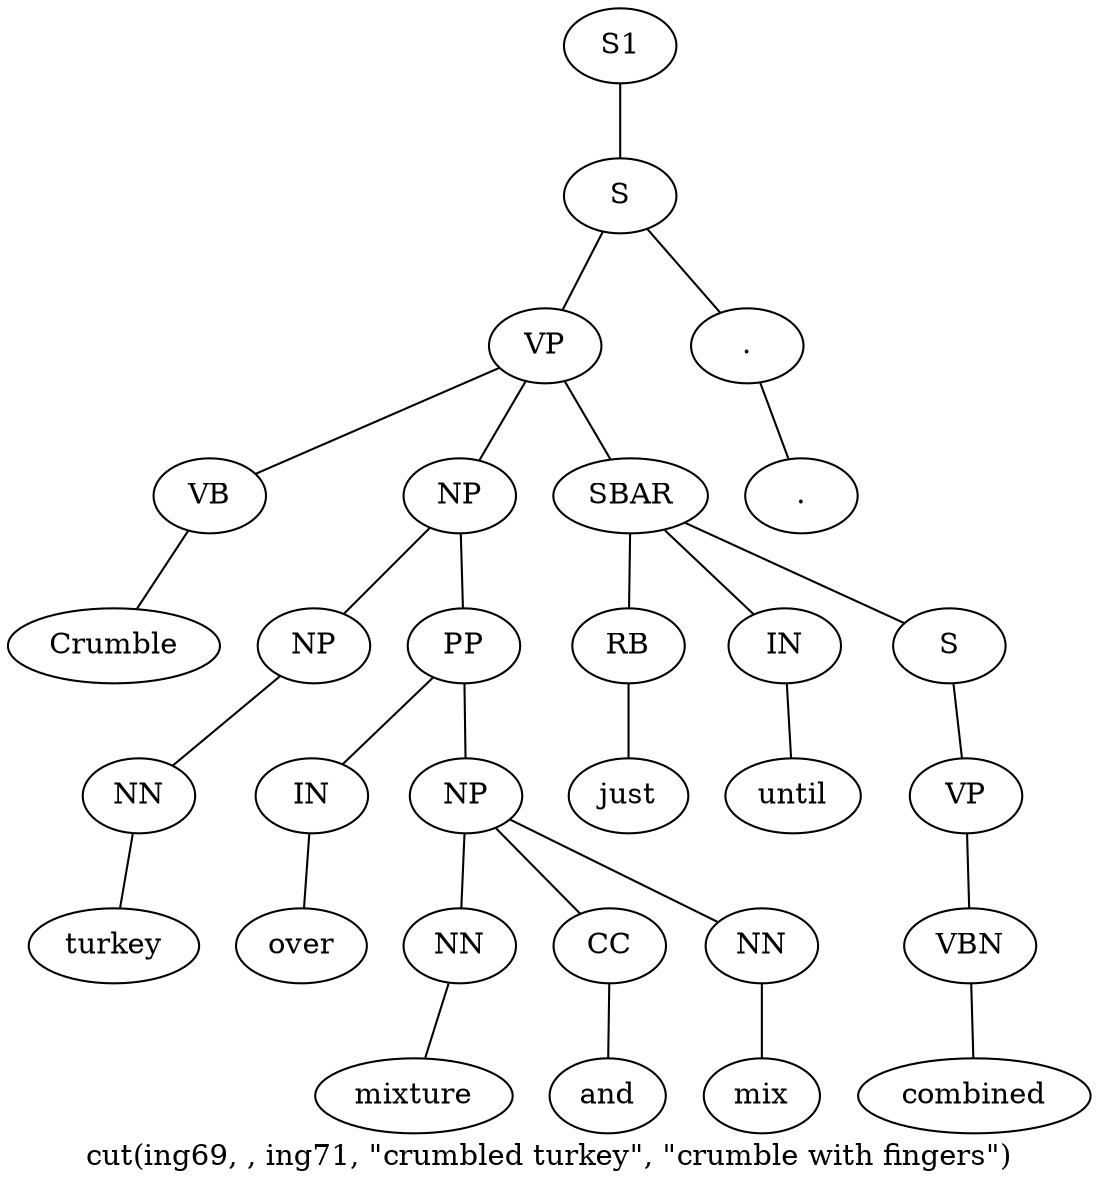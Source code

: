 graph SyntaxGraph {
	label = "cut(ing69, , ing71, \"crumbled turkey\", \"crumble with fingers\")";
	Node0 [label="S1"];
	Node1 [label="S"];
	Node2 [label="VP"];
	Node3 [label="VB"];
	Node4 [label="Crumble"];
	Node5 [label="NP"];
	Node6 [label="NP"];
	Node7 [label="NN"];
	Node8 [label="turkey"];
	Node9 [label="PP"];
	Node10 [label="IN"];
	Node11 [label="over"];
	Node12 [label="NP"];
	Node13 [label="NN"];
	Node14 [label="mixture"];
	Node15 [label="CC"];
	Node16 [label="and"];
	Node17 [label="NN"];
	Node18 [label="mix"];
	Node19 [label="SBAR"];
	Node20 [label="RB"];
	Node21 [label="just"];
	Node22 [label="IN"];
	Node23 [label="until"];
	Node24 [label="S"];
	Node25 [label="VP"];
	Node26 [label="VBN"];
	Node27 [label="combined"];
	Node28 [label="."];
	Node29 [label="."];

	Node0 -- Node1;
	Node1 -- Node2;
	Node1 -- Node28;
	Node2 -- Node3;
	Node2 -- Node5;
	Node2 -- Node19;
	Node3 -- Node4;
	Node5 -- Node6;
	Node5 -- Node9;
	Node6 -- Node7;
	Node7 -- Node8;
	Node9 -- Node10;
	Node9 -- Node12;
	Node10 -- Node11;
	Node12 -- Node13;
	Node12 -- Node15;
	Node12 -- Node17;
	Node13 -- Node14;
	Node15 -- Node16;
	Node17 -- Node18;
	Node19 -- Node20;
	Node19 -- Node22;
	Node19 -- Node24;
	Node20 -- Node21;
	Node22 -- Node23;
	Node24 -- Node25;
	Node25 -- Node26;
	Node26 -- Node27;
	Node28 -- Node29;
}